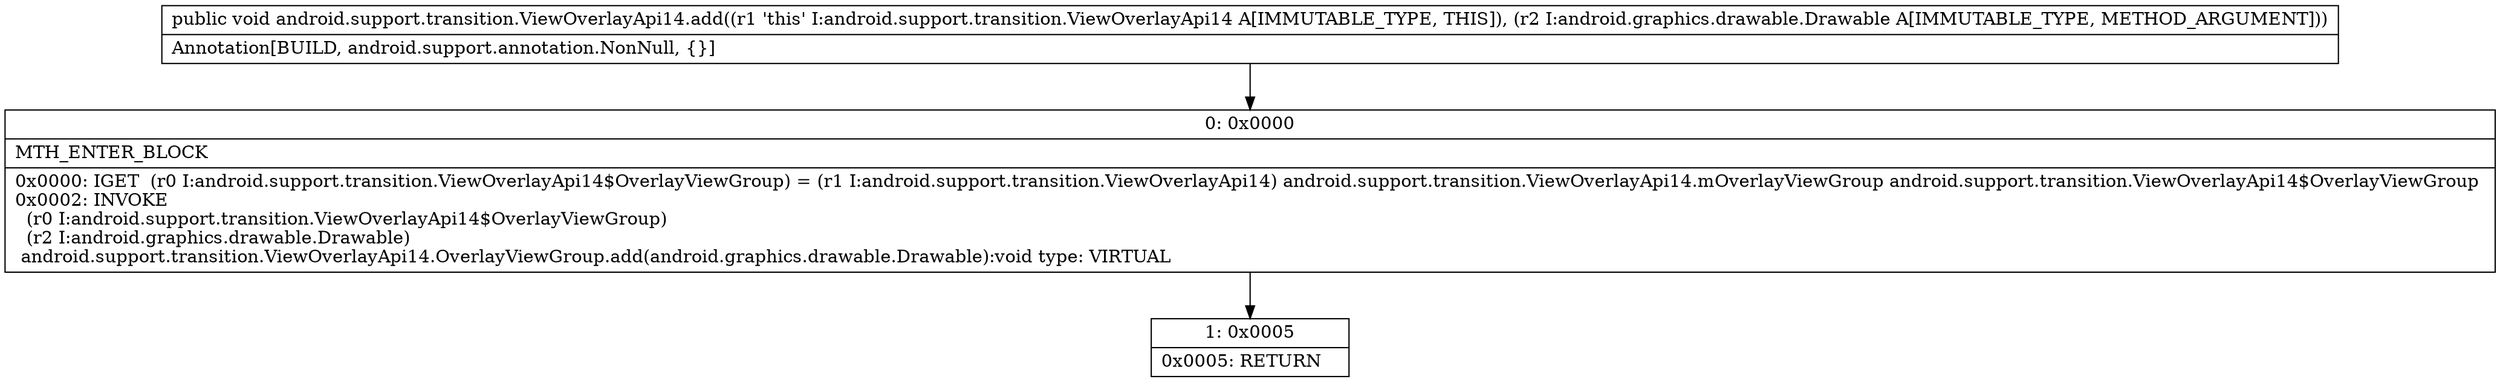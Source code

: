 digraph "CFG forandroid.support.transition.ViewOverlayApi14.add(Landroid\/graphics\/drawable\/Drawable;)V" {
Node_0 [shape=record,label="{0\:\ 0x0000|MTH_ENTER_BLOCK\l|0x0000: IGET  (r0 I:android.support.transition.ViewOverlayApi14$OverlayViewGroup) = (r1 I:android.support.transition.ViewOverlayApi14) android.support.transition.ViewOverlayApi14.mOverlayViewGroup android.support.transition.ViewOverlayApi14$OverlayViewGroup \l0x0002: INVOKE  \l  (r0 I:android.support.transition.ViewOverlayApi14$OverlayViewGroup)\l  (r2 I:android.graphics.drawable.Drawable)\l android.support.transition.ViewOverlayApi14.OverlayViewGroup.add(android.graphics.drawable.Drawable):void type: VIRTUAL \l}"];
Node_1 [shape=record,label="{1\:\ 0x0005|0x0005: RETURN   \l}"];
MethodNode[shape=record,label="{public void android.support.transition.ViewOverlayApi14.add((r1 'this' I:android.support.transition.ViewOverlayApi14 A[IMMUTABLE_TYPE, THIS]), (r2 I:android.graphics.drawable.Drawable A[IMMUTABLE_TYPE, METHOD_ARGUMENT]))  | Annotation[BUILD, android.support.annotation.NonNull, \{\}]\l}"];
MethodNode -> Node_0;
Node_0 -> Node_1;
}

